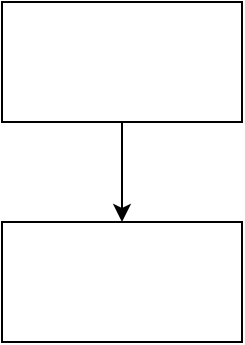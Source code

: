 <mxfile version="15.4.3" type="github"><diagram id="x_ALZC5cgQ432CYCTWUO" name="Page-1"><mxGraphModel dx="1002" dy="1874" grid="1" gridSize="10" guides="1" tooltips="1" connect="1" arrows="1" fold="1" page="1" pageScale="1" pageWidth="827" pageHeight="1169" math="0" shadow="0"><root><mxCell id="0"/><mxCell id="1" parent="0"/><mxCell id="IhW7-rDVMgt96ZC7lVyu-4" value="" style="edgeStyle=orthogonalEdgeStyle;rounded=0;orthogonalLoop=1;jettySize=auto;html=1;" parent="1" source="IhW7-rDVMgt96ZC7lVyu-1" target="IhW7-rDVMgt96ZC7lVyu-3" edge="1"><mxGeometry relative="1" as="geometry"/></mxCell><mxCell id="IhW7-rDVMgt96ZC7lVyu-1" value="" style="rounded=0;whiteSpace=wrap;html=1;" parent="1" vertex="1"><mxGeometry x="170" y="-740" width="120" height="60" as="geometry"/></mxCell><mxCell id="IhW7-rDVMgt96ZC7lVyu-3" value="" style="rounded=0;whiteSpace=wrap;html=1;" parent="1" vertex="1"><mxGeometry x="170" y="-630" width="120" height="60" as="geometry"/></mxCell></root></mxGraphModel></diagram></mxfile>